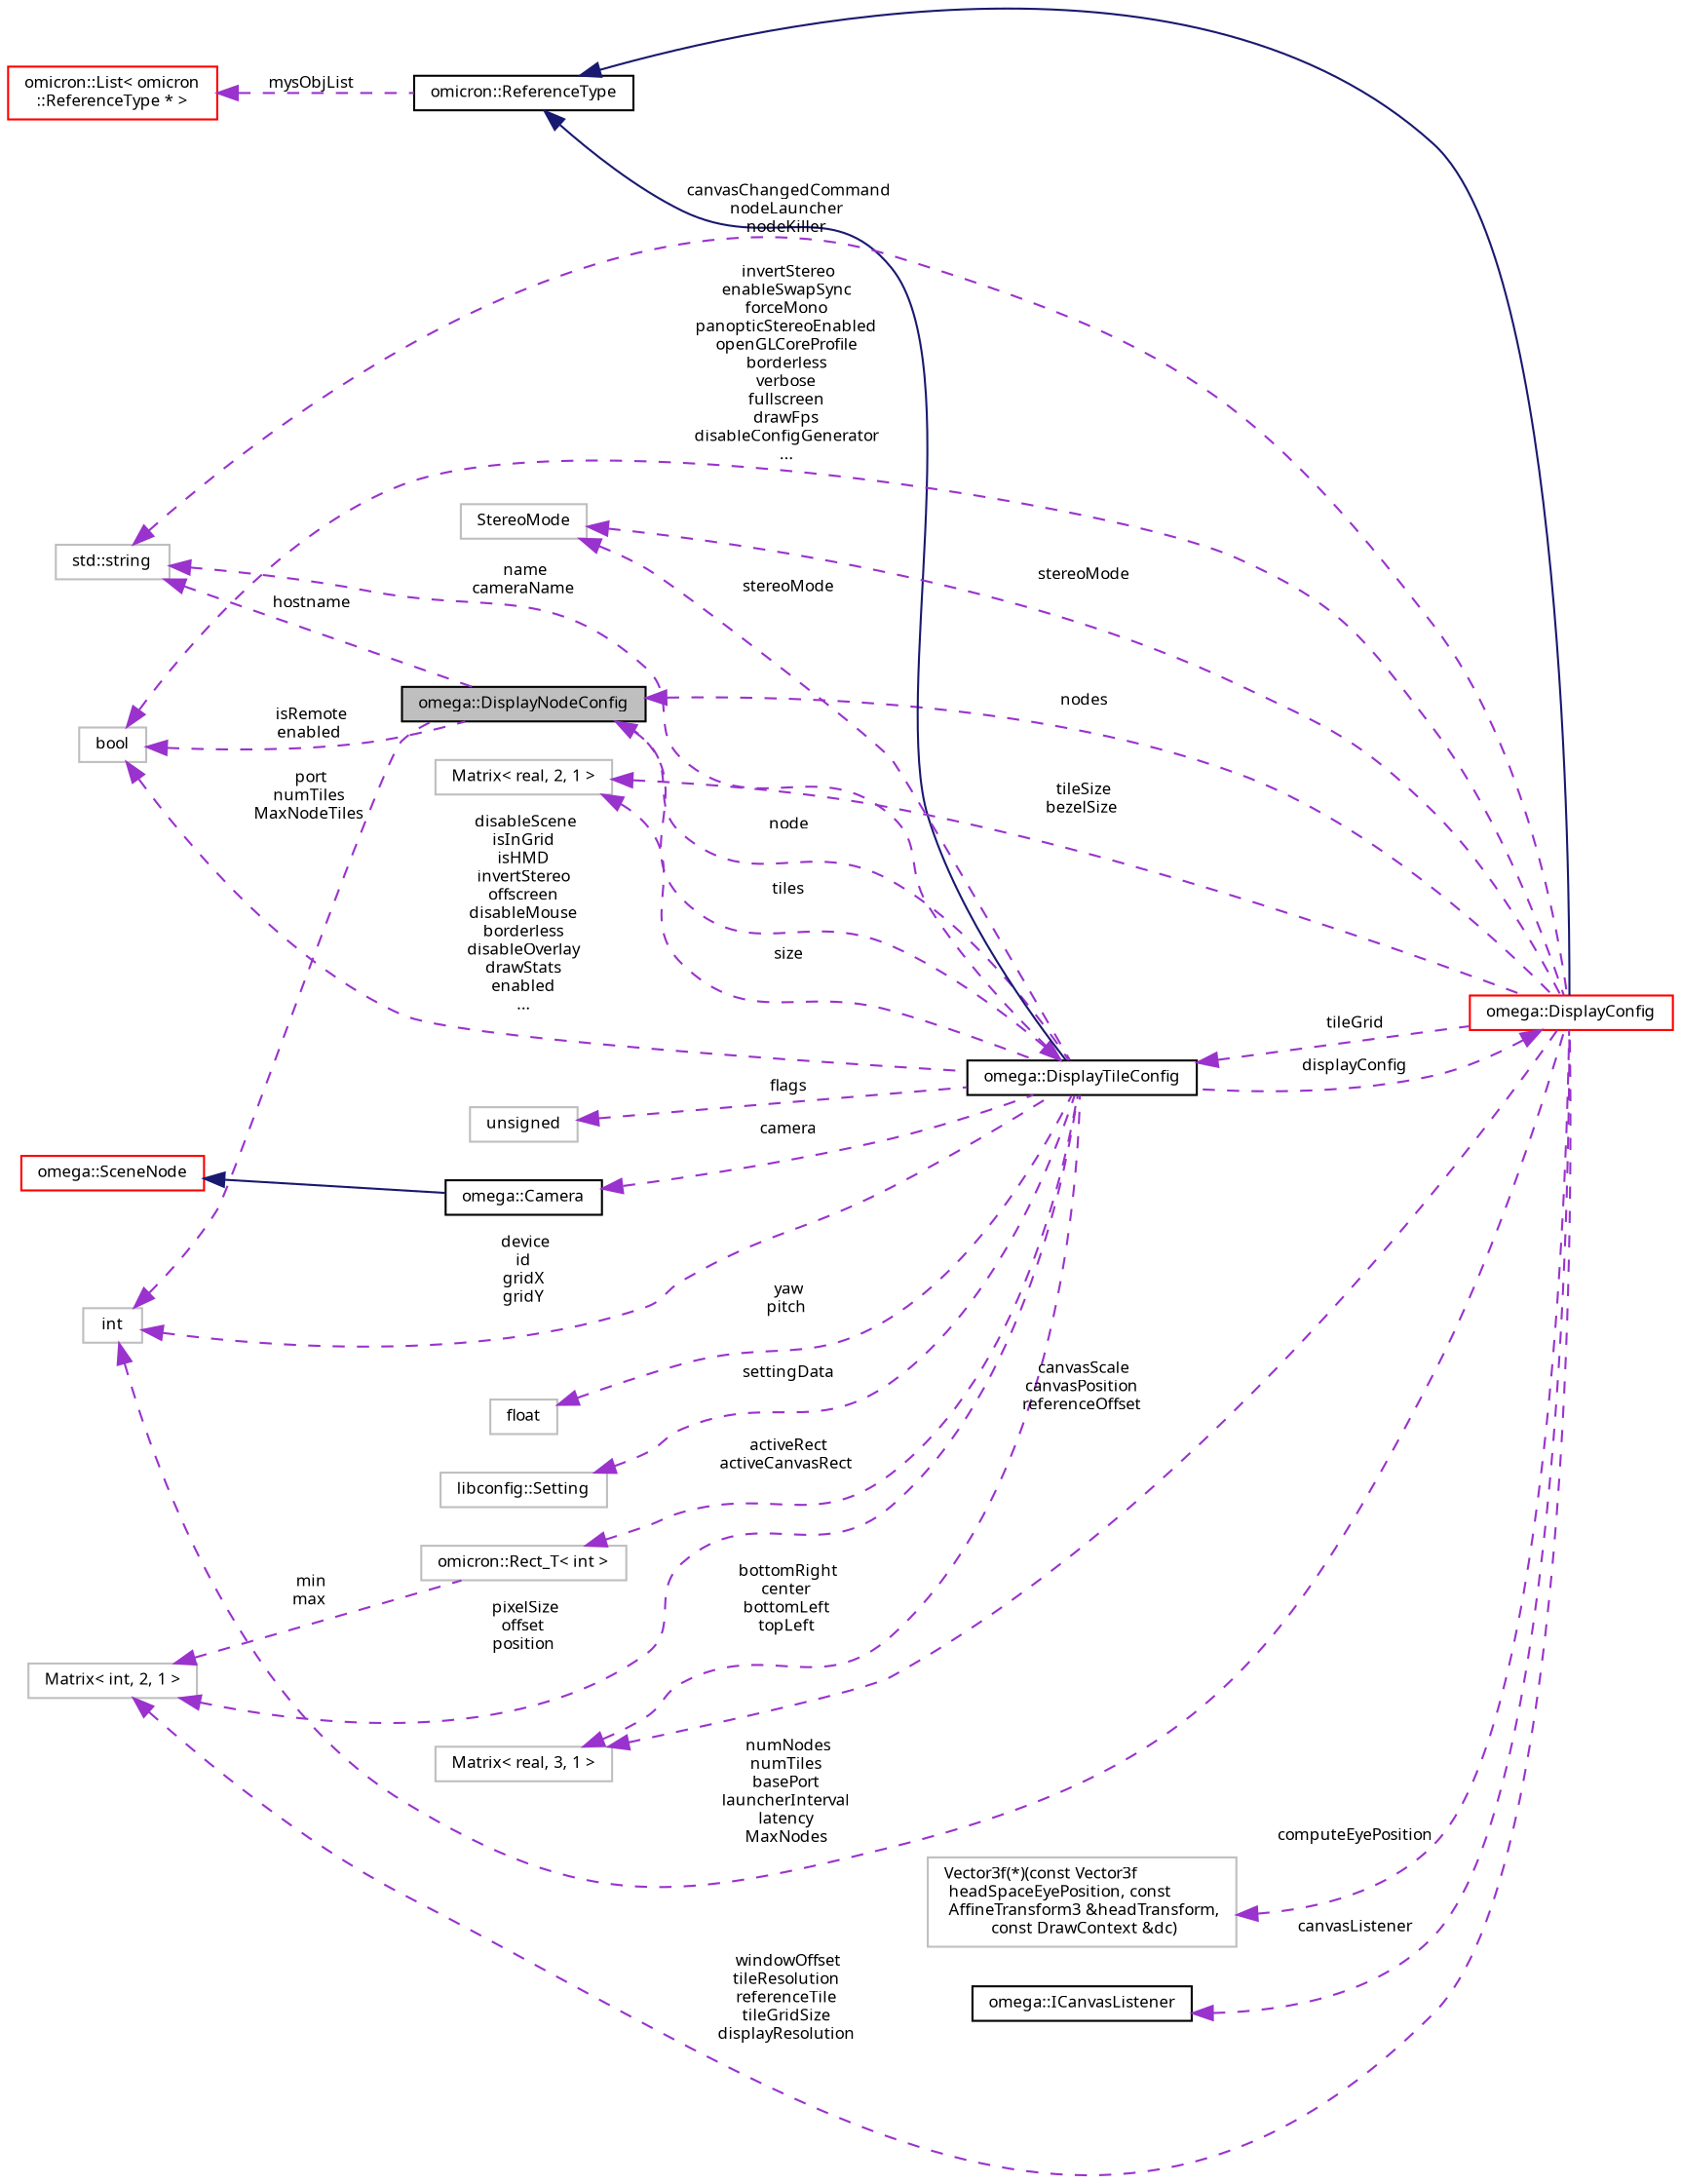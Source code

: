 digraph "omega::DisplayNodeConfig"
{
  bgcolor="transparent";
  edge [fontname="FreeSans.ttf",fontsize="8",labelfontname="FreeSans.ttf",labelfontsize="8"];
  node [fontname="FreeSans.ttf",fontsize="8",shape=record];
  rankdir="LR";
  Node1 [label="omega::DisplayNodeConfig",height=0.2,width=0.4,color="black", fillcolor="grey75", style="filled", fontcolor="black"];
  Node2 -> Node1 [dir="back",color="darkorchid3",fontsize="8",style="dashed",label=" tiles" ,fontname="FreeSans.ttf"];
  Node2 [label="omega::DisplayTileConfig",height=0.2,width=0.4,color="black",URL="$classomega_1_1_display_tile_config.html"];
  Node3 -> Node2 [dir="back",color="midnightblue",fontsize="8",style="solid",fontname="FreeSans.ttf"];
  Node3 [label="omicron::ReferenceType",height=0.2,width=0.4,color="black",URL="$classomicron_1_1_reference_type.html",tooltip="Implements a base class for reference-counted types. "];
  Node4 -> Node3 [dir="back",color="darkorchid3",fontsize="8",style="dashed",label=" mysObjList" ,fontname="FreeSans.ttf"];
  Node4 [label="omicron::List\< omicron\l::ReferenceType * \>",height=0.2,width=0.4,color="red",URL="$classomicron_1_1_list.html"];
  Node5 -> Node2 [dir="back",color="darkorchid3",fontsize="8",style="dashed",label=" camera" ,fontname="FreeSans.ttf"];
  Node5 [label="omega::Camera",height=0.2,width=0.4,color="black",URL="$classomega_1_1_camera.html",tooltip="The Camera class handles information about a view transformation, head tracking and optional target b..."];
  Node6 -> Node5 [dir="back",color="midnightblue",fontsize="8",style="solid",fontname="FreeSans.ttf"];
  Node6 [label="omega::SceneNode",height=0.2,width=0.4,color="red",URL="$classomega_1_1_scene_node.html",tooltip="Represents a node in the omegalib scene graph. "];
  Node7 -> Node2 [dir="back",color="darkorchid3",fontsize="8",style="dashed",label=" yaw\npitch" ,fontname="FreeSans.ttf"];
  Node7 [label="float",height=0.2,width=0.4,color="grey75"];
  Node8 -> Node2 [dir="back",color="darkorchid3",fontsize="8",style="dashed",label=" stereoMode" ,fontname="FreeSans.ttf"];
  Node8 [label="StereoMode",height=0.2,width=0.4,color="grey75"];
  Node9 -> Node2 [dir="back",color="darkorchid3",fontsize="8",style="dashed",label=" size" ,fontname="FreeSans.ttf"];
  Node9 [label="Matrix\< real, 2, 1 \>",height=0.2,width=0.4,color="grey75"];
  Node10 -> Node2 [dir="back",color="darkorchid3",fontsize="8",style="dashed",label=" bottomRight\ncenter\nbottomLeft\ntopLeft" ,fontname="FreeSans.ttf"];
  Node10 [label="Matrix\< real, 3, 1 \>",height=0.2,width=0.4,color="grey75"];
  Node11 -> Node2 [dir="back",color="darkorchid3",fontsize="8",style="dashed",label=" device\nid\ngridX\ngridY" ,fontname="FreeSans.ttf"];
  Node11 [label="int",height=0.2,width=0.4,color="grey75"];
  Node12 -> Node2 [dir="back",color="darkorchid3",fontsize="8",style="dashed",label=" name\ncameraName" ,fontname="FreeSans.ttf"];
  Node12 [label="std::string",height=0.2,width=0.4,color="grey75",tooltip="STL class. "];
  Node13 -> Node2 [dir="back",color="darkorchid3",fontsize="8",style="dashed",label=" disableScene\nisInGrid\nisHMD\ninvertStereo\noffscreen\ndisableMouse\nborderless\ndisableOverlay\ndrawStats\nenabled\n..." ,fontname="FreeSans.ttf"];
  Node13 [label="bool",height=0.2,width=0.4,color="grey75"];
  Node14 -> Node2 [dir="back",color="darkorchid3",fontsize="8",style="dashed",label=" displayConfig" ,fontname="FreeSans.ttf"];
  Node14 [label="omega::DisplayConfig",height=0.2,width=0.4,color="red",URL="$classomega_1_1_display_config.html",tooltip="Stores omegalib display configuration data. "];
  Node3 -> Node14 [dir="back",color="midnightblue",fontsize="8",style="solid",fontname="FreeSans.ttf"];
  Node15 -> Node14 [dir="back",color="darkorchid3",fontsize="8",style="dashed",label=" computeEyePosition" ,fontname="FreeSans.ttf"];
  Node15 [label="Vector3f(*)(const Vector3f\l headSpaceEyePosition, const\l AffineTransform3 &headTransform,\l const DrawContext &dc)",height=0.2,width=0.4,color="grey75"];
  Node16 -> Node14 [dir="back",color="darkorchid3",fontsize="8",style="dashed",label=" canvasListener" ,fontname="FreeSans.ttf"];
  Node16 [label="omega::ICanvasListener",height=0.2,width=0.4,color="black",URL="$classomega_1_1_i_canvas_listener.html",tooltip="Listener for canvas changes, register using DisplayConfig::setCanvasListener. "];
  Node2 -> Node14 [dir="back",color="darkorchid3",fontsize="8",style="dashed",label=" tileGrid" ,fontname="FreeSans.ttf"];
  Node9 -> Node14 [dir="back",color="darkorchid3",fontsize="8",style="dashed",label=" tileSize\nbezelSize" ,fontname="FreeSans.ttf"];
  Node10 -> Node14 [dir="back",color="darkorchid3",fontsize="8",style="dashed",label=" canvasScale\ncanvasPosition\nreferenceOffset" ,fontname="FreeSans.ttf"];
  Node11 -> Node14 [dir="back",color="darkorchid3",fontsize="8",style="dashed",label=" numNodes\nnumTiles\nbasePort\nlauncherInterval\nlatency\nMaxNodes" ,fontname="FreeSans.ttf"];
  Node12 -> Node14 [dir="back",color="darkorchid3",fontsize="8",style="dashed",label=" canvasChangedCommand\nnodeLauncher\nnodeKiller" ,fontname="FreeSans.ttf"];
  Node13 -> Node14 [dir="back",color="darkorchid3",fontsize="8",style="dashed",label=" invertStereo\nenableSwapSync\nforceMono\npanopticStereoEnabled\nopenGLCoreProfile\nborderless\nverbose\nfullscreen\ndrawFps\ndisableConfigGenerator\n..." ,fontname="FreeSans.ttf"];
  Node8 -> Node14 [dir="back",color="darkorchid3",fontsize="8",style="dashed",label=" stereoMode" ,fontname="FreeSans.ttf"];
  Node1 -> Node14 [dir="back",color="darkorchid3",fontsize="8",style="dashed",label=" nodes" ,fontname="FreeSans.ttf"];
  Node17 -> Node14 [dir="back",color="darkorchid3",fontsize="8",style="dashed",label=" windowOffset\ntileResolution\nreferenceTile\ntileGridSize\ndisplayResolution" ,fontname="FreeSans.ttf"];
  Node17 [label="Matrix\< int, 2, 1 \>",height=0.2,width=0.4,color="grey75"];
  Node18 -> Node2 [dir="back",color="darkorchid3",fontsize="8",style="dashed",label=" flags" ,fontname="FreeSans.ttf"];
  Node18 [label="unsigned",height=0.2,width=0.4,color="grey75"];
  Node19 -> Node2 [dir="back",color="darkorchid3",fontsize="8",style="dashed",label=" settingData" ,fontname="FreeSans.ttf"];
  Node19 [label="libconfig::Setting",height=0.2,width=0.4,color="grey75"];
  Node17 -> Node2 [dir="back",color="darkorchid3",fontsize="8",style="dashed",label=" pixelSize\noffset\nposition" ,fontname="FreeSans.ttf"];
  Node1 -> Node2 [dir="back",color="darkorchid3",fontsize="8",style="dashed",label=" node" ,fontname="FreeSans.ttf"];
  Node20 -> Node2 [dir="back",color="darkorchid3",fontsize="8",style="dashed",label=" activeRect\nactiveCanvasRect" ,fontname="FreeSans.ttf"];
  Node20 [label="omicron::Rect_T\< int \>",height=0.2,width=0.4,color="grey75"];
  Node17 -> Node20 [dir="back",color="darkorchid3",fontsize="8",style="dashed",label=" min\nmax" ,fontname="FreeSans.ttf"];
  Node11 -> Node1 [dir="back",color="darkorchid3",fontsize="8",style="dashed",label=" port\nnumTiles\nMaxNodeTiles" ,fontname="FreeSans.ttf"];
  Node12 -> Node1 [dir="back",color="darkorchid3",fontsize="8",style="dashed",label=" hostname" ,fontname="FreeSans.ttf"];
  Node13 -> Node1 [dir="back",color="darkorchid3",fontsize="8",style="dashed",label=" isRemote\nenabled" ,fontname="FreeSans.ttf"];
}
